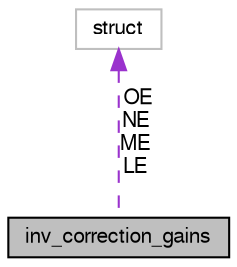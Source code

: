 digraph "inv_correction_gains"
{
  edge [fontname="FreeSans",fontsize="10",labelfontname="FreeSans",labelfontsize="10"];
  node [fontname="FreeSans",fontsize="10",shape=record];
  Node1 [label="inv_correction_gains",height=0.2,width=0.4,color="black", fillcolor="grey75", style="filled", fontcolor="black"];
  Node2 -> Node1 [dir="back",color="darkorchid3",fontsize="10",style="dashed",label=" OE\nNE\nME\nLE" ,fontname="FreeSans"];
  Node2 [label="struct",height=0.2,width=0.4,color="grey75", fillcolor="white", style="filled"];
}
